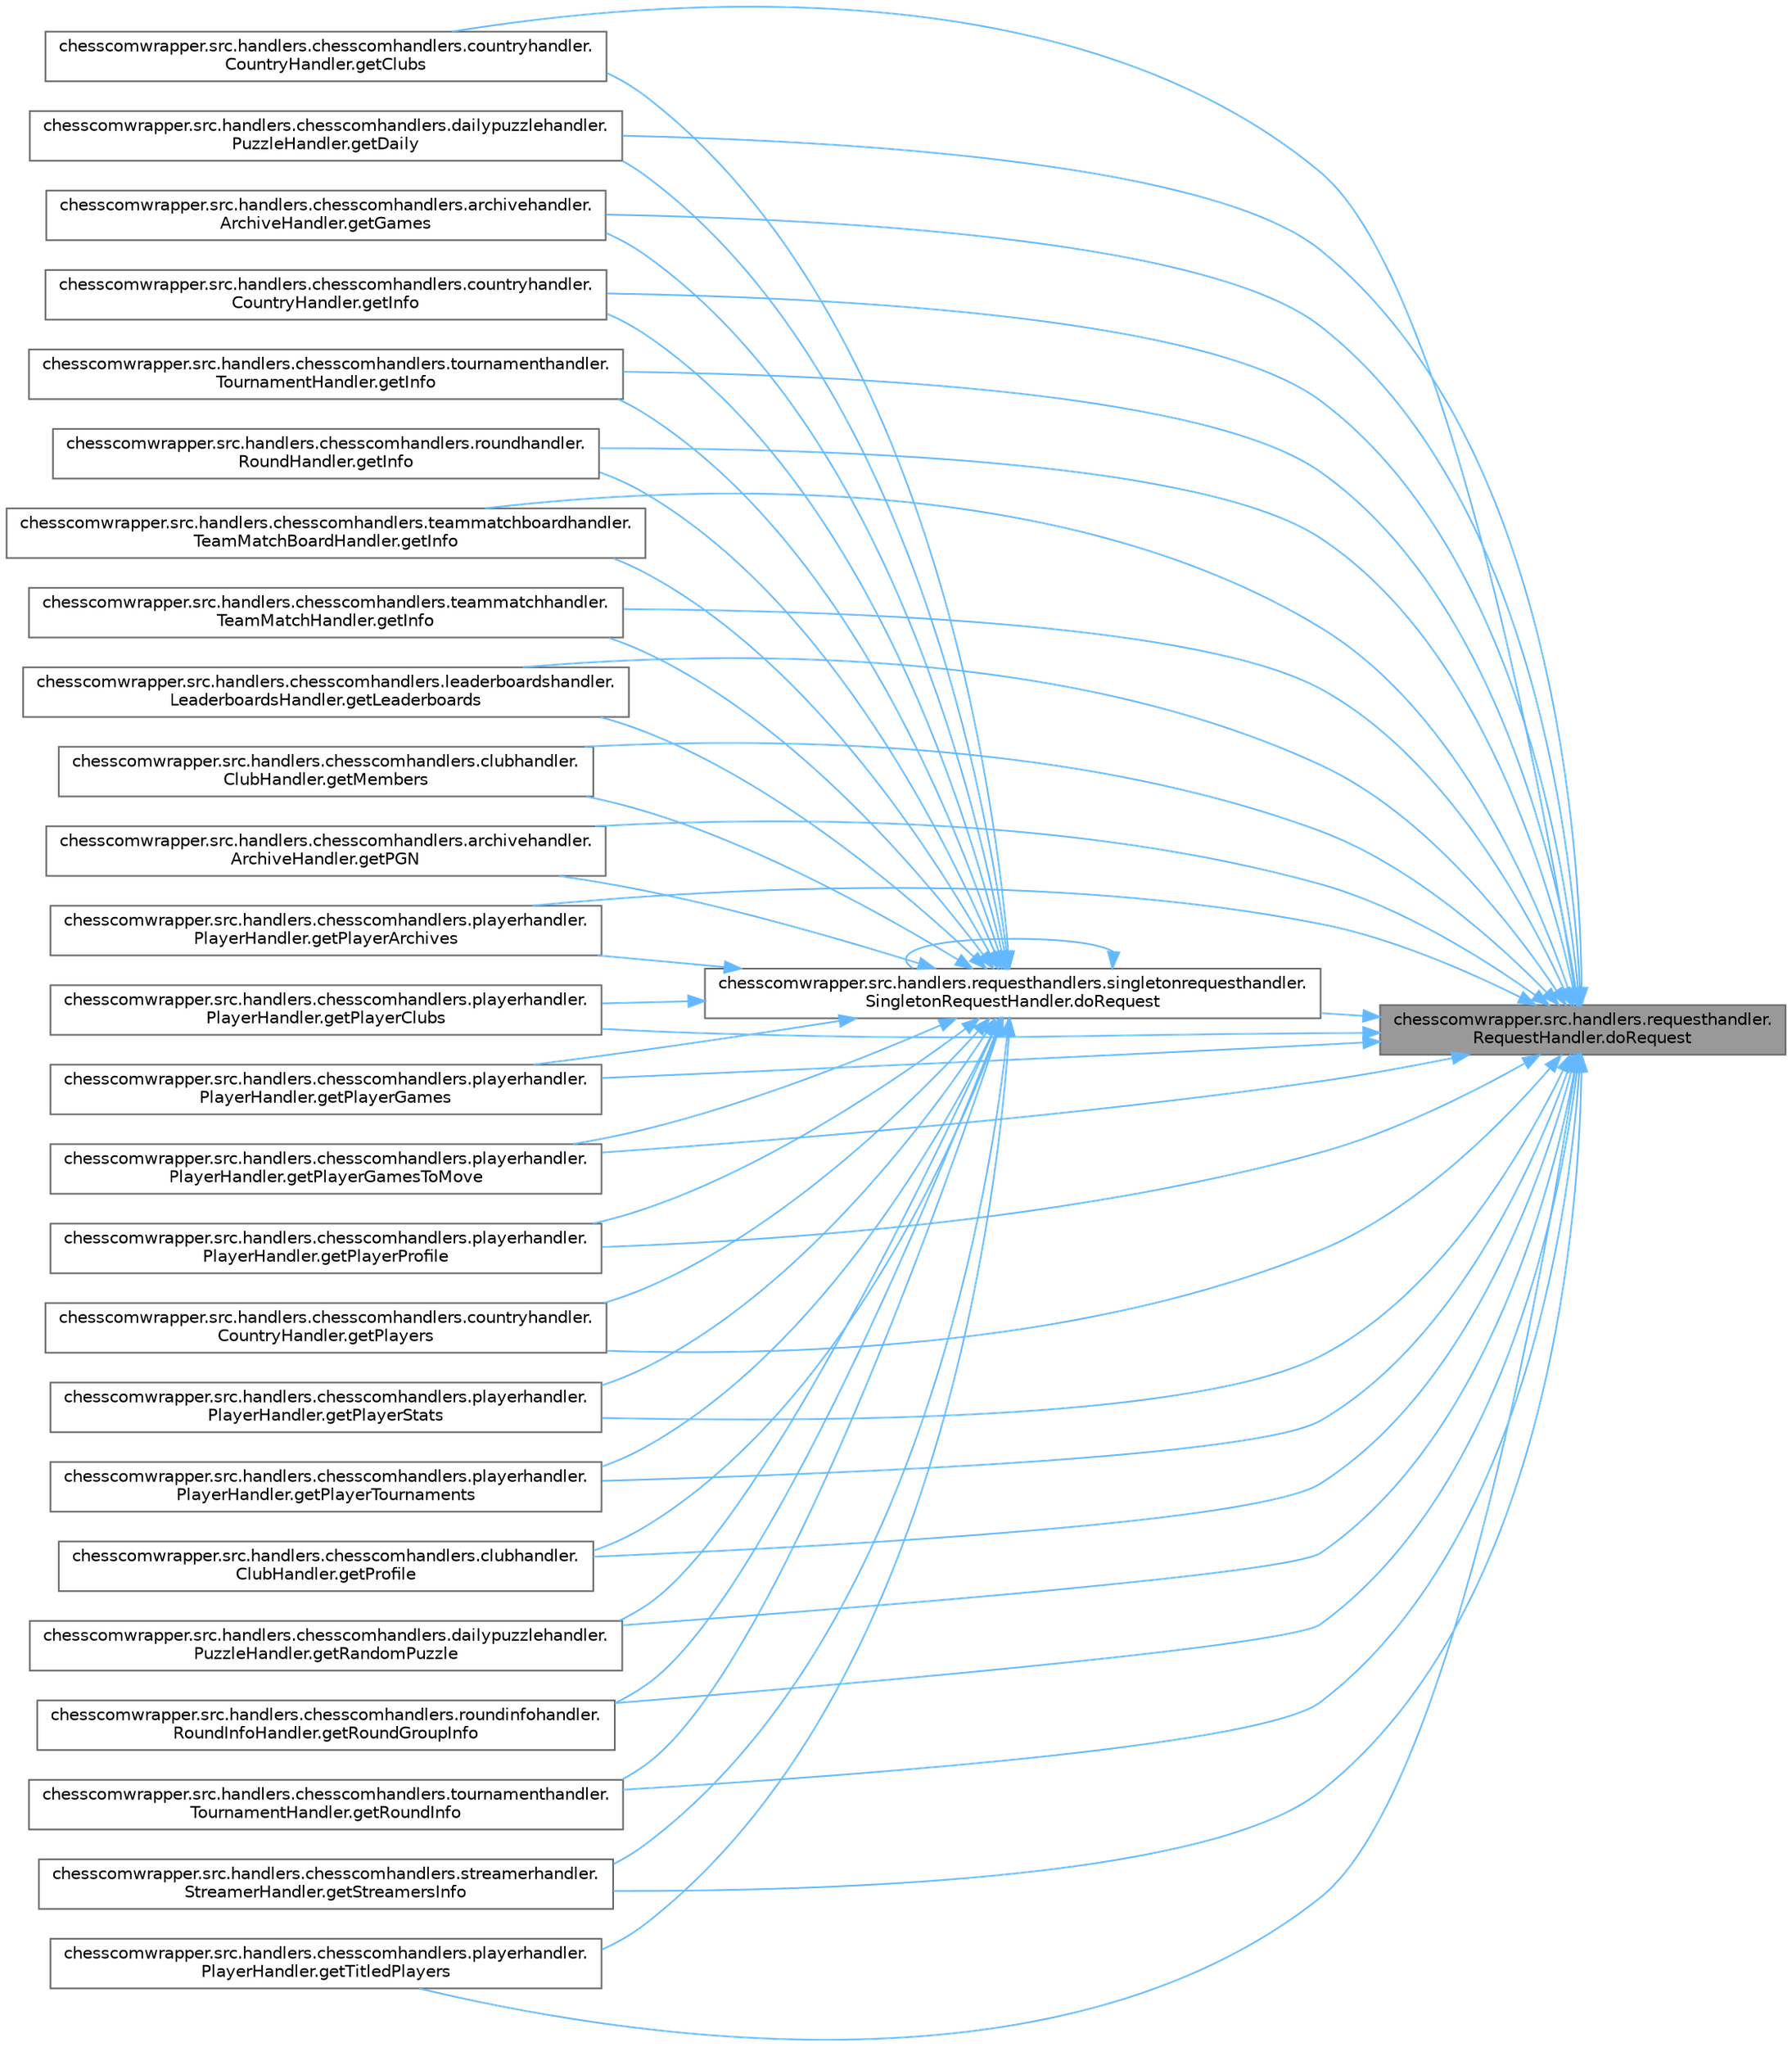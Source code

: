 digraph "chesscomwrapper.src.handlers.requesthandler.RequestHandler.doRequest"
{
 // LATEX_PDF_SIZE
  bgcolor="transparent";
  edge [fontname=Helvetica,fontsize=10,labelfontname=Helvetica,labelfontsize=10];
  node [fontname=Helvetica,fontsize=10,shape=box,height=0.2,width=0.4];
  rankdir="RL";
  Node1 [label="chesscomwrapper.src.handlers.requesthandler.\lRequestHandler.doRequest",height=0.2,width=0.4,color="gray40", fillcolor="grey60", style="filled", fontcolor="black",tooltip="Returns a dictionary of a player's info."];
  Node1 -> Node2 [dir="back",color="steelblue1",style="solid"];
  Node2 [label="chesscomwrapper.src.handlers.requesthandlers.singletonrequesthandler.\lSingletonRequestHandler.doRequest",height=0.2,width=0.4,color="grey40", fillcolor="white", style="filled",URL="$classchesscomwrapper_1_1src_1_1handlers_1_1requesthandlers_1_1singletonrequesthandler_1_1_singleton_request_handler.html#a58d6817aed4fc4eb0fb7aeb80e74d3fb",tooltip="Returns a dictionary of a player's info."];
  Node2 -> Node2 [dir="back",color="steelblue1",style="solid"];
  Node2 -> Node3 [dir="back",color="steelblue1",style="solid"];
  Node3 [label="chesscomwrapper.src.handlers.chesscomhandlers.countryhandler.\lCountryHandler.getClubs",height=0.2,width=0.4,color="grey40", fillcolor="white", style="filled",URL="$classchesscomwrapper_1_1src_1_1handlers_1_1chesscomhandlers_1_1countryhandler_1_1_country_handler.html#a033a112a2aff729dcc9f08bf7ec9a6ba",tooltip="Returns country's clubs."];
  Node2 -> Node4 [dir="back",color="steelblue1",style="solid"];
  Node4 [label="chesscomwrapper.src.handlers.chesscomhandlers.dailypuzzlehandler.\lPuzzleHandler.getDaily",height=0.2,width=0.4,color="grey40", fillcolor="white", style="filled",URL="$classchesscomwrapper_1_1src_1_1handlers_1_1chesscomhandlers_1_1dailypuzzlehandler_1_1_puzzle_handler.html#a5a31020d99dcb24abed2889e86d4dd4d",tooltip="Returns dailyPuzzleInfo object."];
  Node2 -> Node5 [dir="back",color="steelblue1",style="solid"];
  Node5 [label="chesscomwrapper.src.handlers.chesscomhandlers.archivehandler.\lArchiveHandler.getGames",height=0.2,width=0.4,color="grey40", fillcolor="white", style="filled",URL="$classchesscomwrapper_1_1src_1_1handlers_1_1chesscomhandlers_1_1archivehandler_1_1_archive_handler.html#a57bcf0e7532a9cd55c6728f2cc0a686e",tooltip="Returns player's monthly archives."];
  Node2 -> Node6 [dir="back",color="steelblue1",style="solid"];
  Node6 [label="chesscomwrapper.src.handlers.chesscomhandlers.countryhandler.\lCountryHandler.getInfo",height=0.2,width=0.4,color="grey40", fillcolor="white", style="filled",URL="$classchesscomwrapper_1_1src_1_1handlers_1_1chesscomhandlers_1_1countryhandler_1_1_country_handler.html#a27ec067c53a35bec9ba6da79f0bbb1c7",tooltip="Returns player's monthly archives."];
  Node2 -> Node7 [dir="back",color="steelblue1",style="solid"];
  Node7 [label="chesscomwrapper.src.handlers.chesscomhandlers.tournamenthandler.\lTournamentHandler.getInfo",height=0.2,width=0.4,color="grey40", fillcolor="white", style="filled",URL="$classchesscomwrapper_1_1src_1_1handlers_1_1chesscomhandlers_1_1tournamenthandler_1_1_tournament_handler.html#a0d95a94903f9e2ec1b3c0d6b94cd926e",tooltip="Returns player's monthly archives."];
  Node2 -> Node8 [dir="back",color="steelblue1",style="solid"];
  Node8 [label="chesscomwrapper.src.handlers.chesscomhandlers.roundhandler.\lRoundHandler.getInfo",height=0.2,width=0.4,color="grey40", fillcolor="white", style="filled",URL="$classchesscomwrapper_1_1src_1_1handlers_1_1chesscomhandlers_1_1roundhandler_1_1_round_handler.html#ab090e421a14cc600f6f566a244848e0e",tooltip="Returns player's monthly archives."];
  Node2 -> Node9 [dir="back",color="steelblue1",style="solid"];
  Node9 [label="chesscomwrapper.src.handlers.chesscomhandlers.teammatchboardhandler.\lTeamMatchBoardHandler.getInfo",height=0.2,width=0.4,color="grey40", fillcolor="white", style="filled",URL="$classchesscomwrapper_1_1src_1_1handlers_1_1chesscomhandlers_1_1teammatchboardhandler_1_1_team_match_board_handler.html#a9a4a2c3a5dc33a5f6d76fbcdbce01d60",tooltip="Returns player's monthly archives."];
  Node2 -> Node10 [dir="back",color="steelblue1",style="solid"];
  Node10 [label="chesscomwrapper.src.handlers.chesscomhandlers.teammatchhandler.\lTeamMatchHandler.getInfo",height=0.2,width=0.4,color="grey40", fillcolor="white", style="filled",URL="$classchesscomwrapper_1_1src_1_1handlers_1_1chesscomhandlers_1_1teammatchhandler_1_1_team_match_handler.html#a7e1428ece9f0e2ddf7eb63c3051ed878",tooltip="Returns player's monthly archives."];
  Node2 -> Node11 [dir="back",color="steelblue1",style="solid"];
  Node11 [label="chesscomwrapper.src.handlers.chesscomhandlers.leaderboardshandler.\lLeaderboardsHandler.getLeaderboards",height=0.2,width=0.4,color="grey40", fillcolor="white", style="filled",URL="$classchesscomwrapper_1_1src_1_1handlers_1_1chesscomhandlers_1_1leaderboardshandler_1_1_leaderboards_handler.html#aa5cb6d1d9f0489e8de8d881b9da0aa73",tooltip="Returns a leaderboardsInfo object."];
  Node2 -> Node12 [dir="back",color="steelblue1",style="solid"];
  Node12 [label="chesscomwrapper.src.handlers.chesscomhandlers.clubhandler.\lClubHandler.getMembers",height=0.2,width=0.4,color="grey40", fillcolor="white", style="filled",URL="$classchesscomwrapper_1_1src_1_1handlers_1_1chesscomhandlers_1_1clubhandler_1_1_club_handler.html#ac96dc5082680eef62506d8d75a3c4eb1",tooltip="Returns player's monthly archives."];
  Node2 -> Node13 [dir="back",color="steelblue1",style="solid"];
  Node13 [label="chesscomwrapper.src.handlers.chesscomhandlers.archivehandler.\lArchiveHandler.getPGN",height=0.2,width=0.4,color="grey40", fillcolor="white", style="filled",URL="$classchesscomwrapper_1_1src_1_1handlers_1_1chesscomhandlers_1_1archivehandler_1_1_archive_handler.html#aa4689263788a9cb15ccbf1e1e19aa291",tooltip="Returns player's monthly archives."];
  Node2 -> Node14 [dir="back",color="steelblue1",style="solid"];
  Node14 [label="chesscomwrapper.src.handlers.chesscomhandlers.playerhandler.\lPlayerHandler.getPlayerArchives",height=0.2,width=0.4,color="grey40", fillcolor="white", style="filled",URL="$classchesscomwrapper_1_1src_1_1handlers_1_1chesscomhandlers_1_1playerhandler_1_1_player_handler.html#a482e342a17c55eb47eabf5313d210409",tooltip="Returns a dictionary of a player's archives."];
  Node2 -> Node15 [dir="back",color="steelblue1",style="solid"];
  Node15 [label="chesscomwrapper.src.handlers.chesscomhandlers.playerhandler.\lPlayerHandler.getPlayerClubs",height=0.2,width=0.4,color="grey40", fillcolor="white", style="filled",URL="$classchesscomwrapper_1_1src_1_1handlers_1_1chesscomhandlers_1_1playerhandler_1_1_player_handler.html#ab2426de84d4ba96dcf7ea1d00be0d556",tooltip="Returns player's clubs."];
  Node2 -> Node16 [dir="back",color="steelblue1",style="solid"];
  Node16 [label="chesscomwrapper.src.handlers.chesscomhandlers.playerhandler.\lPlayerHandler.getPlayerGames",height=0.2,width=0.4,color="grey40", fillcolor="white", style="filled",URL="$classchesscomwrapper_1_1src_1_1handlers_1_1chesscomhandlers_1_1playerhandler_1_1_player_handler.html#afd20575618130cd989c9b533f5d10573",tooltip="Returns a dictionary of a player's games."];
  Node2 -> Node17 [dir="back",color="steelblue1",style="solid"];
  Node17 [label="chesscomwrapper.src.handlers.chesscomhandlers.playerhandler.\lPlayerHandler.getPlayerGamesToMove",height=0.2,width=0.4,color="grey40", fillcolor="white", style="filled",URL="$classchesscomwrapper_1_1src_1_1handlers_1_1chesscomhandlers_1_1playerhandler_1_1_player_handler.html#a282f7e03b5696c47a6b7ba8ecb9974a5",tooltip="Returns a dictionary of a player's games."];
  Node2 -> Node18 [dir="back",color="steelblue1",style="solid"];
  Node18 [label="chesscomwrapper.src.handlers.chesscomhandlers.playerhandler.\lPlayerHandler.getPlayerProfile",height=0.2,width=0.4,color="grey40", fillcolor="white", style="filled",URL="$classchesscomwrapper_1_1src_1_1handlers_1_1chesscomhandlers_1_1playerhandler_1_1_player_handler.html#a173bb0a31406e5323dc9387e953d71f7",tooltip="Returns a dictionary of a player's info."];
  Node2 -> Node19 [dir="back",color="steelblue1",style="solid"];
  Node19 [label="chesscomwrapper.src.handlers.chesscomhandlers.countryhandler.\lCountryHandler.getPlayers",height=0.2,width=0.4,color="grey40", fillcolor="white", style="filled",URL="$classchesscomwrapper_1_1src_1_1handlers_1_1chesscomhandlers_1_1countryhandler_1_1_country_handler.html#a217405fe04a162ba28f7643d0186fcf7",tooltip="Returns country's players."];
  Node2 -> Node20 [dir="back",color="steelblue1",style="solid"];
  Node20 [label="chesscomwrapper.src.handlers.chesscomhandlers.playerhandler.\lPlayerHandler.getPlayerStats",height=0.2,width=0.4,color="grey40", fillcolor="white", style="filled",URL="$classchesscomwrapper_1_1src_1_1handlers_1_1chesscomhandlers_1_1playerhandler_1_1_player_handler.html#a82e21d17aa9993553acc38b1f9a635f8",tooltip="Returns a dictionary of a player's stats."];
  Node2 -> Node21 [dir="back",color="steelblue1",style="solid"];
  Node21 [label="chesscomwrapper.src.handlers.chesscomhandlers.playerhandler.\lPlayerHandler.getPlayerTournaments",height=0.2,width=0.4,color="grey40", fillcolor="white", style="filled",URL="$classchesscomwrapper_1_1src_1_1handlers_1_1chesscomhandlers_1_1playerhandler_1_1_player_handler.html#a489b00e17788efa2e3c9871b0c46df02",tooltip="Returns player's tournaments."];
  Node2 -> Node22 [dir="back",color="steelblue1",style="solid"];
  Node22 [label="chesscomwrapper.src.handlers.chesscomhandlers.clubhandler.\lClubHandler.getProfile",height=0.2,width=0.4,color="grey40", fillcolor="white", style="filled",URL="$classchesscomwrapper_1_1src_1_1handlers_1_1chesscomhandlers_1_1clubhandler_1_1_club_handler.html#ac6a4e1cf7195062ab43d6e034dfb8006",tooltip="Returns player's monthly archives."];
  Node2 -> Node23 [dir="back",color="steelblue1",style="solid"];
  Node23 [label="chesscomwrapper.src.handlers.chesscomhandlers.dailypuzzlehandler.\lPuzzleHandler.getRandomPuzzle",height=0.2,width=0.4,color="grey40", fillcolor="white", style="filled",URL="$classchesscomwrapper_1_1src_1_1handlers_1_1chesscomhandlers_1_1dailypuzzlehandler_1_1_puzzle_handler.html#a8ea0e3c7cc2562fb75490c283397d39e",tooltip="Returns a random PuzzleInfo object."];
  Node2 -> Node24 [dir="back",color="steelblue1",style="solid"];
  Node24 [label="chesscomwrapper.src.handlers.chesscomhandlers.roundinfohandler.\lRoundInfoHandler.getRoundGroupInfo",height=0.2,width=0.4,color="grey40", fillcolor="white", style="filled",URL="$classchesscomwrapper_1_1src_1_1handlers_1_1chesscomhandlers_1_1roundinfohandler_1_1_round_info_handler.html#abe136e95213bc0ae5098c50f7abac0c8",tooltip="Returns player's monthly archives."];
  Node2 -> Node25 [dir="back",color="steelblue1",style="solid"];
  Node25 [label="chesscomwrapper.src.handlers.chesscomhandlers.tournamenthandler.\lTournamentHandler.getRoundInfo",height=0.2,width=0.4,color="grey40", fillcolor="white", style="filled",URL="$classchesscomwrapper_1_1src_1_1handlers_1_1chesscomhandlers_1_1tournamenthandler_1_1_tournament_handler.html#a33bc0a80e54f44b1676e2e02e83bae25",tooltip="Returns tournament rounds info."];
  Node2 -> Node26 [dir="back",color="steelblue1",style="solid"];
  Node26 [label="chesscomwrapper.src.handlers.chesscomhandlers.streamerhandler.\lStreamerHandler.getStreamersInfo",height=0.2,width=0.4,color="grey40", fillcolor="white", style="filled",URL="$classchesscomwrapper_1_1src_1_1handlers_1_1chesscomhandlers_1_1streamerhandler_1_1_streamer_handler.html#aff6dc265a234f72709f8596a2ebb005f",tooltip="Returns player's monthly archives."];
  Node2 -> Node27 [dir="back",color="steelblue1",style="solid"];
  Node27 [label="chesscomwrapper.src.handlers.chesscomhandlers.playerhandler.\lPlayerHandler.getTitledPlayers",height=0.2,width=0.4,color="grey40", fillcolor="white", style="filled",URL="$classchesscomwrapper_1_1src_1_1handlers_1_1chesscomhandlers_1_1playerhandler_1_1_player_handler.html#a0a0f21fba7a0a8d3b537c302b68fa27b",tooltip="Returns a dictionary of titled players."];
  Node1 -> Node3 [dir="back",color="steelblue1",style="solid"];
  Node1 -> Node4 [dir="back",color="steelblue1",style="solid"];
  Node1 -> Node5 [dir="back",color="steelblue1",style="solid"];
  Node1 -> Node6 [dir="back",color="steelblue1",style="solid"];
  Node1 -> Node7 [dir="back",color="steelblue1",style="solid"];
  Node1 -> Node8 [dir="back",color="steelblue1",style="solid"];
  Node1 -> Node9 [dir="back",color="steelblue1",style="solid"];
  Node1 -> Node10 [dir="back",color="steelblue1",style="solid"];
  Node1 -> Node11 [dir="back",color="steelblue1",style="solid"];
  Node1 -> Node12 [dir="back",color="steelblue1",style="solid"];
  Node1 -> Node13 [dir="back",color="steelblue1",style="solid"];
  Node1 -> Node14 [dir="back",color="steelblue1",style="solid"];
  Node1 -> Node15 [dir="back",color="steelblue1",style="solid"];
  Node1 -> Node16 [dir="back",color="steelblue1",style="solid"];
  Node1 -> Node17 [dir="back",color="steelblue1",style="solid"];
  Node1 -> Node18 [dir="back",color="steelblue1",style="solid"];
  Node1 -> Node19 [dir="back",color="steelblue1",style="solid"];
  Node1 -> Node20 [dir="back",color="steelblue1",style="solid"];
  Node1 -> Node21 [dir="back",color="steelblue1",style="solid"];
  Node1 -> Node22 [dir="back",color="steelblue1",style="solid"];
  Node1 -> Node23 [dir="back",color="steelblue1",style="solid"];
  Node1 -> Node24 [dir="back",color="steelblue1",style="solid"];
  Node1 -> Node25 [dir="back",color="steelblue1",style="solid"];
  Node1 -> Node26 [dir="back",color="steelblue1",style="solid"];
  Node1 -> Node27 [dir="back",color="steelblue1",style="solid"];
}
